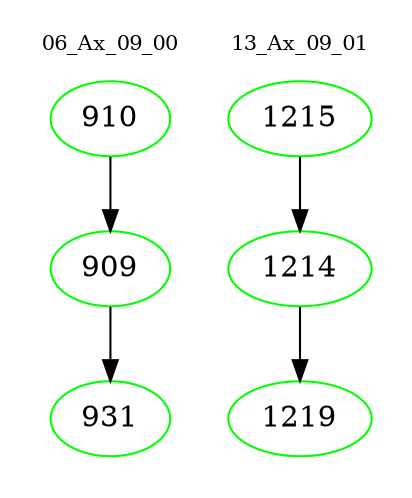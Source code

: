 digraph{
subgraph cluster_0 {
color = white
label = "06_Ax_09_00";
fontsize=10;
T0_910 [label="910", color="green"]
T0_910 -> T0_909 [color="black"]
T0_909 [label="909", color="green"]
T0_909 -> T0_931 [color="black"]
T0_931 [label="931", color="green"]
}
subgraph cluster_1 {
color = white
label = "13_Ax_09_01";
fontsize=10;
T1_1215 [label="1215", color="green"]
T1_1215 -> T1_1214 [color="black"]
T1_1214 [label="1214", color="green"]
T1_1214 -> T1_1219 [color="black"]
T1_1219 [label="1219", color="green"]
}
}
